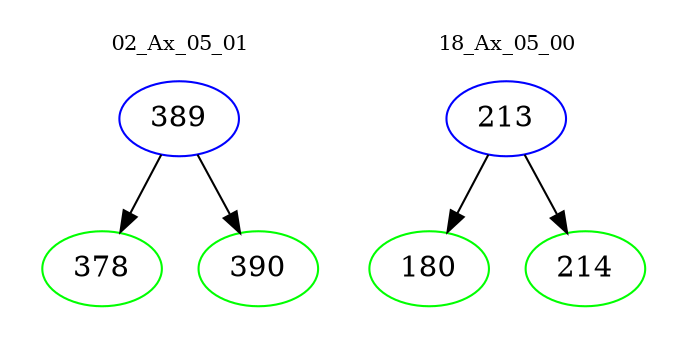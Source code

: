 digraph{
subgraph cluster_0 {
color = white
label = "02_Ax_05_01";
fontsize=10;
T0_389 [label="389", color="blue"]
T0_389 -> T0_378 [color="black"]
T0_378 [label="378", color="green"]
T0_389 -> T0_390 [color="black"]
T0_390 [label="390", color="green"]
}
subgraph cluster_1 {
color = white
label = "18_Ax_05_00";
fontsize=10;
T1_213 [label="213", color="blue"]
T1_213 -> T1_180 [color="black"]
T1_180 [label="180", color="green"]
T1_213 -> T1_214 [color="black"]
T1_214 [label="214", color="green"]
}
}
